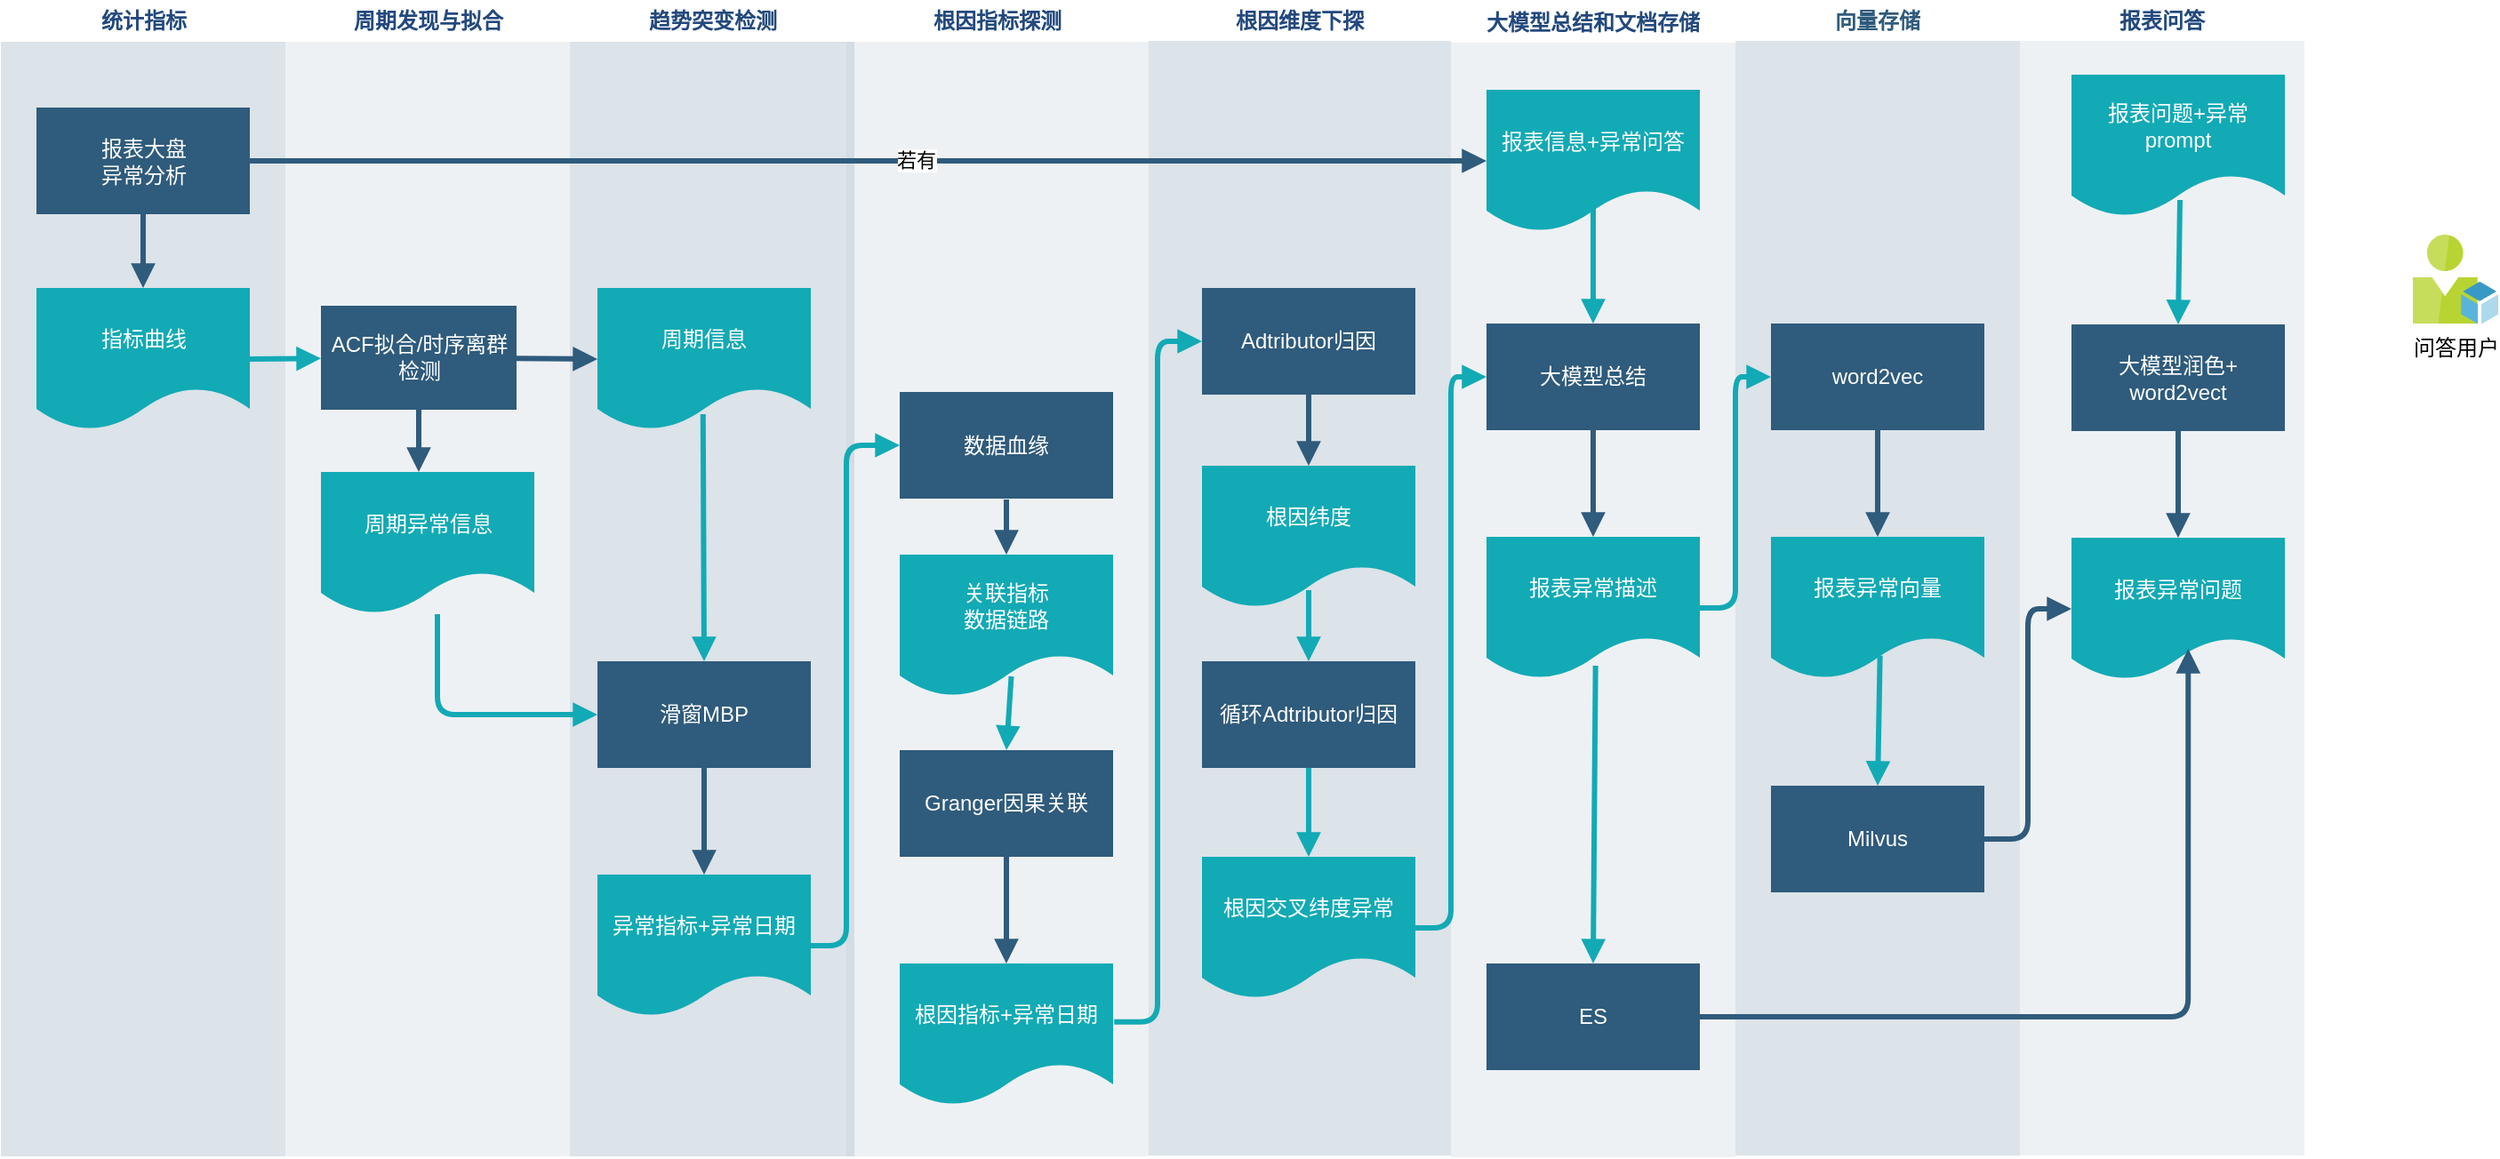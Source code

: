 <mxfile version="24.4.0" type="github">
  <diagram id="07fea595-8f29-1299-0266-81d95cde20df" name="Page-1">
    <mxGraphModel dx="882" dy="822" grid="1" gridSize="10" guides="1" tooltips="1" connect="1" arrows="1" fold="1" page="1" pageScale="1" pageWidth="1169" pageHeight="827" background="#ffffff" math="0" shadow="0">
      <root>
        <mxCell id="0" />
        <mxCell id="1" parent="0" />
        <mxCell id="170" value="&lt;font color=&quot;#23497d&quot;&gt;统计指标&lt;/font&gt;" style="swimlane;whiteSpace=wrap;fillColor=none;swimlaneFillColor=#BAC8D3;fontColor=#2F5B7C;fontFamily=Tahoma;html=1;strokeColor=none;opacity=50;" parent="1" vertex="1">
          <mxGeometry x="24.5" y="88.5" width="160" height="650" as="geometry">
            <mxRectangle x="20" y="20" width="80" height="23" as="alternateBounds" />
          </mxGeometry>
        </mxCell>
        <mxCell id="171" value="报表大盘&lt;div&gt;异常分析&lt;/div&gt;" style="whiteSpace=wrap;shadow=0;fontColor=#FFFFFF;fontFamily=Helvetica;fontStyle=0;html=1;fontSize=12;plain-purple;strokeColor=none;fillColor=#2f5b7c;gradientColor=none;spacing=6;verticalAlign=middle;" parent="170" vertex="1">
          <mxGeometry x="20" y="60" width="120" height="60" as="geometry" />
        </mxCell>
        <mxCell id="kB9sU5k_vF1AV_SdbhMd-239" value="指标曲线" style="shape=document;whiteSpace=wrap;verticalAlign=middle;strokeColor=none;fillColor=#12aab5;shadow=0;fontColor=#FFFFFF;fontFamily=Helvetica;fontStyle=0;html=1;fontSize=12;spacing=6;spacingBottom=22;" vertex="1" parent="170">
          <mxGeometry x="20" y="161.5" width="120" height="80" as="geometry" />
        </mxCell>
        <mxCell id="kB9sU5k_vF1AV_SdbhMd-288" value="" style="strokeColor=#2F5B7C;strokeWidth=3;html=1;endArrow=block;endFill=1;exitX=0.5;exitY=1;exitDx=0;exitDy=0;entryX=0.5;entryY=0;entryDx=0;entryDy=0;" edge="1" parent="170" source="171" target="kB9sU5k_vF1AV_SdbhMd-239">
          <mxGeometry x="300" y="195" width="100" height="100" as="geometry">
            <mxPoint x="150.5" y="211.5" as="sourcePoint" />
            <mxPoint x="190.5" y="211.5" as="targetPoint" />
          </mxGeometry>
        </mxCell>
        <mxCell id="176" value="&lt;font color=&quot;#23497d&quot;&gt;大模型总结和文档存储&lt;/font&gt;" style="swimlane;whiteSpace=wrap;fillColor=none;swimlaneFillColor=#BAC8D3;fontColor=#2F5B7C;fontFamily=Tahoma;html=1;strokeColor=none;opacity=25;" parent="1" vertex="1">
          <mxGeometry x="840" y="89" width="160" height="650" as="geometry">
            <mxRectangle x="20" y="20" width="80" height="23" as="alternateBounds" />
          </mxGeometry>
        </mxCell>
        <mxCell id="kB9sU5k_vF1AV_SdbhMd-253" value="ES" style="whiteSpace=wrap;strokeColor=none;fillColor=#2f5b7c;shadow=0;fontColor=#FFFFFF;fontFamily=Helvetica;fontStyle=0;html=1;fontSize=12;spacing=6;verticalAlign=middle;" vertex="1" parent="176">
          <mxGeometry x="20" y="541" width="120" height="60" as="geometry" />
        </mxCell>
        <mxCell id="198" value="大模型总结" style="whiteSpace=wrap;strokeColor=none;fillColor=#2f5b7c;shadow=0;fontColor=#FFFFFF;fontFamily=Helvetica;fontStyle=0;html=1;fontSize=12;spacing=6;verticalAlign=middle;" parent="176" vertex="1">
          <mxGeometry x="20" y="181" width="120" height="60" as="geometry" />
        </mxCell>
        <mxCell id="177" value="报表信息+异常问答" style="shape=document;whiteSpace=wrap;verticalAlign=middle;strokeColor=none;fillColor=#12aab5;shadow=0;fontColor=#FFFFFF;fontFamily=Helvetica;fontStyle=0;html=1;fontSize=12;spacing=6;spacingBottom=22;" parent="176" vertex="1">
          <mxGeometry x="20" y="49.5" width="120" height="80" as="geometry" />
        </mxCell>
        <mxCell id="kB9sU5k_vF1AV_SdbhMd-259" value="" style="strokeColor=#12AAB5;strokeWidth=3;html=1;endArrow=block;endFill=1;" edge="1" parent="176" target="198">
          <mxGeometry x="124.5" y="89.5" width="100" height="100" as="geometry">
            <mxPoint x="80" y="111" as="sourcePoint" />
            <mxPoint x="226" y="-68" as="targetPoint" />
          </mxGeometry>
        </mxCell>
        <mxCell id="kB9sU5k_vF1AV_SdbhMd-260" value="报表异常描述" style="shape=document;whiteSpace=wrap;verticalAlign=middle;strokeColor=none;fillColor=#12aab5;shadow=0;fontColor=#FFFFFF;fontFamily=Helvetica;fontStyle=0;html=1;fontSize=12;spacing=6;spacingBottom=22;" vertex="1" parent="176">
          <mxGeometry x="20" y="301" width="120" height="80" as="geometry" />
        </mxCell>
        <mxCell id="kB9sU5k_vF1AV_SdbhMd-261" value="" style="strokeColor=#12AAB5;strokeWidth=3;html=1;endArrow=block;endFill=1;exitX=0.511;exitY=0.906;exitDx=0;exitDy=0;entryX=0.5;entryY=0;entryDx=0;entryDy=0;exitPerimeter=0;" edge="1" parent="176" source="kB9sU5k_vF1AV_SdbhMd-260" target="kB9sU5k_vF1AV_SdbhMd-253">
          <mxGeometry x="124.5" y="89.5" width="100" height="100" as="geometry">
            <mxPoint x="-20" y="531" as="sourcePoint" />
            <mxPoint x="36" y="392" as="targetPoint" />
          </mxGeometry>
        </mxCell>
        <mxCell id="200" value="" style="edgeStyle=segmentEdgeStyle;strokeColor=#2F5B7C;strokeWidth=3;html=1;endArrow=block;endFill=1;entryX=0.5;entryY=0;entryDx=0;entryDy=0;" parent="176" source="198" target="kB9sU5k_vF1AV_SdbhMd-260" edge="1">
          <mxGeometry width="100" height="100" relative="1" as="geometry">
            <mxPoint x="174.5" y="569.5" as="sourcePoint" />
            <mxPoint x="274.5" y="469.5" as="targetPoint" />
          </mxGeometry>
        </mxCell>
        <mxCell id="180" value="&lt;font color=&quot;#23497d&quot;&gt;根因维度下探&lt;/font&gt;" style="swimlane;whiteSpace=wrap;fillColor=none;swimlaneFillColor=#BAC8D3;fontColor=#2F5B7C;fontFamily=Tahoma;html=1;strokeColor=none;opacity=50;" parent="1" vertex="1">
          <mxGeometry x="670" y="88" width="170" height="650" as="geometry">
            <mxRectangle x="20" y="20" width="80" height="23" as="alternateBounds" />
          </mxGeometry>
        </mxCell>
        <mxCell id="182" value="Adtributor归因" style="whiteSpace=wrap;strokeColor=none;fillColor=#2f5b7c;shadow=0;fontColor=#FFFFFF;fontFamily=Helvetica;fontStyle=0;html=1;fontSize=12;spacing=6;verticalAlign=middle;" parent="180" vertex="1">
          <mxGeometry x="30" y="162" width="120" height="60" as="geometry" />
        </mxCell>
        <mxCell id="kB9sU5k_vF1AV_SdbhMd-230" value="循环Adtributor归因" style="whiteSpace=wrap;fillColor=#2f5b7c;strokeColor=none;shadow=0;fontColor=#FFFFFF;fontFamily=Helvetica;fontStyle=0;html=1;fontSize=12;spacing=6;verticalAlign=middle;" vertex="1" parent="180">
          <mxGeometry x="30" y="372" width="120" height="60" as="geometry" />
        </mxCell>
        <mxCell id="kB9sU5k_vF1AV_SdbhMd-234" value="根因交叉纬度异常" style="shape=document;whiteSpace=wrap;strokeColor=none;fillColor=#12aab5;shadow=0;fontColor=#FFFFFF;fontFamily=Helvetica;fontStyle=0;html=1;fontSize=12;verticalAlign=middle;spacing=6;spacingBottom=22;" vertex="1" parent="180">
          <mxGeometry x="30" y="482" width="120" height="80" as="geometry" />
        </mxCell>
        <mxCell id="kB9sU5k_vF1AV_SdbhMd-235" value="" style="strokeColor=#12AAB5;strokeWidth=3;html=1;endArrow=block;endFill=1;entryX=0.5;entryY=0;entryDx=0;entryDy=0;exitX=0.5;exitY=1;exitDx=0;exitDy=0;" edge="1" parent="180" source="kB9sU5k_vF1AV_SdbhMd-230" target="kB9sU5k_vF1AV_SdbhMd-234">
          <mxGeometry width="100" height="100" relative="1" as="geometry">
            <mxPoint x="-100" y="435.5" as="sourcePoint" />
            <mxPoint x="-100" y="482.5" as="targetPoint" />
          </mxGeometry>
        </mxCell>
        <mxCell id="kB9sU5k_vF1AV_SdbhMd-246" value="根因纬度" style="shape=document;whiteSpace=wrap;strokeColor=none;fillColor=#12aab5;shadow=0;fontColor=#FFFFFF;fontFamily=Helvetica;fontStyle=0;html=1;fontSize=12;verticalAlign=middle;spacing=6;spacingBottom=22;" vertex="1" parent="180">
          <mxGeometry x="30" y="262" width="120" height="80" as="geometry" />
        </mxCell>
        <mxCell id="kB9sU5k_vF1AV_SdbhMd-257" value="" style="strokeColor=#2F5B7C;strokeWidth=3;html=1;endArrow=block;endFill=1;exitX=0.5;exitY=1;exitDx=0;exitDy=0;entryX=0.5;entryY=0;entryDx=0;entryDy=0;" edge="1" parent="180" source="182" target="kB9sU5k_vF1AV_SdbhMd-246">
          <mxGeometry x="-525.5" y="132" width="100" height="100" as="geometry">
            <mxPoint x="74.44" y="232" as="sourcePoint" />
            <mxPoint x="74.44" y="316.5" as="targetPoint" />
          </mxGeometry>
        </mxCell>
        <mxCell id="kB9sU5k_vF1AV_SdbhMd-265" value="" style="strokeColor=#12AAB5;strokeWidth=3;html=1;endArrow=block;endFill=1;entryX=0.5;entryY=0;entryDx=0;entryDy=0;" edge="1" parent="180" target="kB9sU5k_vF1AV_SdbhMd-230">
          <mxGeometry width="100" height="100" relative="1" as="geometry">
            <mxPoint x="90" y="332" as="sourcePoint" />
            <mxPoint x="-80" y="432.5" as="targetPoint" />
          </mxGeometry>
        </mxCell>
        <mxCell id="183" value="&lt;font color=&quot;#23497d&quot;&gt;周期发现与拟合&lt;/font&gt;" style="swimlane;whiteSpace=wrap;fillColor=none;swimlaneFillColor=#BAC8D3;fontColor=#2F5B7C;fontFamily=Tahoma;html=1;strokeColor=none;opacity=25;" parent="1" vertex="1">
          <mxGeometry x="184.5" y="88.5" width="160" height="650" as="geometry">
            <mxRectangle x="20" y="20" width="80" height="23" as="alternateBounds" />
          </mxGeometry>
        </mxCell>
        <mxCell id="184" value="ACF拟合/时序离群检测" style="whiteSpace=wrap;shadow=0;fontColor=#FFFFFF;fontFamily=Helvetica;fontStyle=0;html=1;fontSize=12;plain-purple;strokeColor=none;fillColor=#2f5b7c;gradientColor=none;spacing=6;verticalAlign=middle;" parent="183" vertex="1">
          <mxGeometry x="20" y="171.5" width="110" height="58.5" as="geometry" />
        </mxCell>
        <mxCell id="185" value="周期异常信息" style="shape=document;whiteSpace=wrap;verticalAlign=middle;strokeColor=none;fillColor=#12aab5;shadow=0;fontColor=#FFFFFF;fontFamily=Helvetica;fontStyle=0;html=1;fontSize=12;spacing=6;spacingBottom=22;" parent="183" vertex="1">
          <mxGeometry x="20" y="265" width="120" height="80" as="geometry" />
        </mxCell>
        <mxCell id="186" value="" style="edgeStyle=segmentEdgeStyle;strokeColor=#2F5B7C;strokeWidth=3;html=1;endArrow=block;endFill=1;" parent="183" source="184" target="185" edge="1">
          <mxGeometry width="100" height="100" relative="1" as="geometry">
            <mxPoint x="-10" y="100" as="sourcePoint" />
            <mxPoint x="90" y="175" as="targetPoint" />
          </mxGeometry>
        </mxCell>
        <mxCell id="187" value="&lt;font color=&quot;#23497d&quot;&gt;趋势突变检测&lt;/font&gt;" style="swimlane;whiteSpace=wrap;fillColor=none;swimlaneFillColor=#BAC8D3;fontColor=#2F5B7C;fontFamily=Tahoma;html=1;strokeColor=none;opacity=50;" parent="1" vertex="1">
          <mxGeometry x="344.5" y="88.5" width="160" height="650" as="geometry">
            <mxRectangle x="20" y="20" width="80" height="23" as="alternateBounds" />
          </mxGeometry>
        </mxCell>
        <mxCell id="190" value="异常指标+异常日期" style="shape=document;whiteSpace=wrap;strokeColor=none;fillColor=#12aab5;shadow=0;fontColor=#FFFFFF;fontFamily=Helvetica;fontStyle=0;html=1;fontSize=12;verticalAlign=middle;spacing=6;spacingBottom=22;" parent="187" vertex="1">
          <mxGeometry x="15.5" y="491.5" width="120" height="80" as="geometry" />
        </mxCell>
        <mxCell id="192" value="" style="strokeColor=#12AAB5;strokeWidth=3;html=1;endArrow=block;endFill=1;exitX=0.495;exitY=0.888;exitDx=0;exitDy=0;exitPerimeter=0;entryX=0.5;entryY=0;entryDx=0;entryDy=0;" parent="187" source="kB9sU5k_vF1AV_SdbhMd-220" target="kB9sU5k_vF1AV_SdbhMd-218" edge="1">
          <mxGeometry width="100" height="100" relative="1" as="geometry">
            <mxPoint x="-90" y="375" as="sourcePoint" />
            <mxPoint x="50" y="490" as="targetPoint" />
          </mxGeometry>
        </mxCell>
        <mxCell id="kB9sU5k_vF1AV_SdbhMd-218" value="滑窗MBP" style="whiteSpace=wrap;strokeColor=none;fillColor=#2f5b7c;shadow=0;fontColor=#FFFFFF;fontFamily=Helvetica;fontStyle=0;html=1;fontSize=12;spacing=6;verticalAlign=middle;" vertex="1" parent="187">
          <mxGeometry x="15.5" y="371.5" width="120" height="60" as="geometry" />
        </mxCell>
        <mxCell id="kB9sU5k_vF1AV_SdbhMd-220" value="周期信息" style="shape=document;whiteSpace=wrap;verticalAlign=middle;strokeColor=none;fillColor=#12aab5;shadow=0;fontColor=#FFFFFF;fontFamily=Helvetica;fontStyle=0;html=1;fontSize=12;spacing=6;spacingBottom=22;" vertex="1" parent="187">
          <mxGeometry x="15.5" y="161.5" width="120" height="80" as="geometry" />
        </mxCell>
        <mxCell id="kB9sU5k_vF1AV_SdbhMd-238" value="" style="strokeColor=#2F5B7C;strokeWidth=3;html=1;endArrow=block;endFill=1;exitX=0.5;exitY=1;exitDx=0;exitDy=0;entryX=0.5;entryY=0;entryDx=0;entryDy=0;" edge="1" parent="187" source="kB9sU5k_vF1AV_SdbhMd-218" target="190">
          <mxGeometry width="100" height="100" relative="1" as="geometry">
            <mxPoint x="84.94" y="441.5" as="sourcePoint" />
            <mxPoint x="85.5" y="491.5" as="targetPoint" />
          </mxGeometry>
        </mxCell>
        <mxCell id="193" value="&lt;font color=&quot;#23497d&quot;&gt;根因指标探测&lt;/font&gt;" style="swimlane;whiteSpace=wrap;fillColor=none;swimlaneFillColor=#BAC8D3;fontColor=#2F5B7C;fontFamily=Tahoma;html=1;strokeColor=none;opacity=25;" parent="1" vertex="1">
          <mxGeometry x="500" y="88.5" width="170" height="650" as="geometry">
            <mxRectangle x="20" y="20" width="80" height="23" as="alternateBounds" />
          </mxGeometry>
        </mxCell>
        <mxCell id="195" value="数据血缘" style="whiteSpace=wrap;strokeColor=none;fillColor=#2f5b7c;shadow=0;fontColor=#FFFFFF;fontFamily=Helvetica;fontStyle=0;html=1;fontSize=12;spacing=6;verticalAlign=middle;" parent="193" vertex="1">
          <mxGeometry x="30" y="220" width="120" height="60" as="geometry" />
        </mxCell>
        <mxCell id="181" value="Granger因果关联" style="whiteSpace=wrap;fillColor=#2f5b7c;strokeColor=none;shadow=0;fontColor=#FFFFFF;fontFamily=Helvetica;fontStyle=0;html=1;fontSize=12;spacing=6;verticalAlign=middle;" parent="193" vertex="1">
          <mxGeometry x="30" y="421.5" width="120" height="60" as="geometry" />
        </mxCell>
        <mxCell id="211" value="" style="strokeColor=#2F5B7C;strokeWidth=3;html=1;endArrow=block;endFill=1;entryX=0.5;entryY=0;entryDx=0;entryDy=0;" parent="193" target="kB9sU5k_vF1AV_SdbhMd-263" edge="1">
          <mxGeometry x="144.5" y="220" width="100" height="100" as="geometry">
            <mxPoint x="90" y="280.5" as="sourcePoint" />
            <mxPoint x="244.5" y="250" as="targetPoint" />
          </mxGeometry>
        </mxCell>
        <mxCell id="kB9sU5k_vF1AV_SdbhMd-226" value="根因指标+异常日期" style="shape=document;whiteSpace=wrap;strokeColor=none;fillColor=#12aab5;shadow=0;fontColor=#FFFFFF;fontFamily=Helvetica;fontStyle=0;html=1;fontSize=12;verticalAlign=middle;spacing=6;spacingBottom=22;" vertex="1" parent="193">
          <mxGeometry x="30" y="541.5" width="120" height="80" as="geometry" />
        </mxCell>
        <mxCell id="kB9sU5k_vF1AV_SdbhMd-262" value="" style="strokeColor=#2F5B7C;strokeWidth=3;html=1;endArrow=block;endFill=1;exitX=0.5;exitY=1;exitDx=0;exitDy=0;entryX=0.5;entryY=0;entryDx=0;entryDy=0;" edge="1" parent="193" source="181" target="kB9sU5k_vF1AV_SdbhMd-226">
          <mxGeometry x="-355.5" y="131.5" width="100" height="100" as="geometry">
            <mxPoint x="100" y="290.5" as="sourcePoint" />
            <mxPoint x="100" y="375" as="targetPoint" />
          </mxGeometry>
        </mxCell>
        <mxCell id="kB9sU5k_vF1AV_SdbhMd-263" value="关联指标&lt;div&gt;数据链路&lt;/div&gt;" style="shape=document;whiteSpace=wrap;verticalAlign=middle;strokeColor=none;fillColor=#12aab5;shadow=0;fontColor=#FFFFFF;fontFamily=Helvetica;fontStyle=0;html=1;fontSize=12;spacing=6;spacingBottom=22;" vertex="1" parent="193">
          <mxGeometry x="30" y="311.5" width="120" height="80" as="geometry" />
        </mxCell>
        <mxCell id="kB9sU5k_vF1AV_SdbhMd-264" value="" style="strokeColor=#12AAB5;strokeWidth=3;html=1;endArrow=block;endFill=1;exitX=0.523;exitY=0.856;exitDx=0;exitDy=0;exitPerimeter=0;entryX=0.5;entryY=0;entryDx=0;entryDy=0;" edge="1" parent="193" source="kB9sU5k_vF1AV_SdbhMd-263" target="181">
          <mxGeometry width="100" height="100" relative="1" as="geometry">
            <mxPoint x="-60.5" y="243" as="sourcePoint" />
            <mxPoint x="-59.5" y="382" as="targetPoint" />
          </mxGeometry>
        </mxCell>
        <mxCell id="196" value="向量存储" style="swimlane;whiteSpace=wrap;fillColor=none;swimlaneFillColor=#BAC8D3;fontColor=#2F5B7C;fontFamily=Tahoma;html=1;strokeColor=none;opacity=50;" parent="1" vertex="1">
          <mxGeometry x="1000" y="88" width="160" height="650" as="geometry">
            <mxRectangle x="20" y="20" width="80" height="23" as="alternateBounds" />
          </mxGeometry>
        </mxCell>
        <mxCell id="kB9sU5k_vF1AV_SdbhMd-276" value="word2vec" style="whiteSpace=wrap;strokeColor=none;fillColor=#2f5b7c;shadow=0;fontColor=#FFFFFF;fontFamily=Helvetica;fontStyle=0;html=1;fontSize=12;spacing=6;verticalAlign=middle;" vertex="1" parent="196">
          <mxGeometry x="20" y="182" width="120" height="60" as="geometry" />
        </mxCell>
        <mxCell id="kB9sU5k_vF1AV_SdbhMd-293" value="报表异常向量" style="shape=document;whiteSpace=wrap;verticalAlign=middle;strokeColor=none;fillColor=#12aab5;shadow=0;fontColor=#FFFFFF;fontFamily=Helvetica;fontStyle=0;html=1;fontSize=12;spacing=6;spacingBottom=22;" vertex="1" parent="196">
          <mxGeometry x="20" y="302" width="120" height="80" as="geometry" />
        </mxCell>
        <mxCell id="kB9sU5k_vF1AV_SdbhMd-295" value="" style="strokeColor=#2F5B7C;strokeWidth=3;html=1;endArrow=block;endFill=1;entryX=0.5;entryY=0;entryDx=0;entryDy=0;exitX=0.5;exitY=1;exitDx=0;exitDy=0;" edge="1" parent="196" source="kB9sU5k_vF1AV_SdbhMd-276" target="kB9sU5k_vF1AV_SdbhMd-293">
          <mxGeometry width="100" height="100" relative="1" as="geometry">
            <mxPoint x="90" y="242" as="sourcePoint" />
            <mxPoint x="-70" y="312" as="targetPoint" />
          </mxGeometry>
        </mxCell>
        <mxCell id="kB9sU5k_vF1AV_SdbhMd-296" value="Milvus" style="whiteSpace=wrap;strokeColor=none;fillColor=#2f5b7c;shadow=0;fontColor=#FFFFFF;fontFamily=Helvetica;fontStyle=0;html=1;fontSize=12;spacing=6;verticalAlign=middle;" vertex="1" parent="196">
          <mxGeometry x="20" y="442" width="120" height="60" as="geometry" />
        </mxCell>
        <mxCell id="kB9sU5k_vF1AV_SdbhMd-297" value="" style="strokeColor=#12AAB5;strokeWidth=3;html=1;endArrow=block;endFill=1;exitX=0.511;exitY=0.836;exitDx=0;exitDy=0;entryX=0.5;entryY=0;entryDx=0;entryDy=0;exitPerimeter=0;" edge="1" parent="196" source="kB9sU5k_vF1AV_SdbhMd-293" target="kB9sU5k_vF1AV_SdbhMd-296">
          <mxGeometry x="-875.5" y="1.5" width="100" height="100" as="geometry">
            <mxPoint x="-69" y="384" as="sourcePoint" />
            <mxPoint x="-70" y="452" as="targetPoint" />
          </mxGeometry>
        </mxCell>
        <mxCell id="205" value="" style="edgeStyle=segmentEdgeStyle;strokeColor=#12AAB5;strokeWidth=3;html=1;endArrow=block;endFill=1;entryX=0;entryY=0.5;entryDx=0;entryDy=0;" parent="1" source="185" target="kB9sU5k_vF1AV_SdbhMd-218" edge="1">
          <mxGeometry x="234.5" y="433.5" width="100" height="100" as="geometry">
            <mxPoint x="384.5" y="818.5" as="sourcePoint" />
            <mxPoint x="300" y="570" as="targetPoint" />
            <Array as="points">
              <mxPoint x="270" y="490" />
            </Array>
          </mxGeometry>
        </mxCell>
        <mxCell id="207" value="" style="strokeColor=#2F5B7C;strokeWidth=3;html=1;endArrow=block;endFill=1;entryX=0;entryY=0.5;entryDx=0;entryDy=0;" parent="1" source="184" target="kB9sU5k_vF1AV_SdbhMd-220" edge="1">
          <mxGeometry x="324.5" y="283.5" width="100" height="100" as="geometry">
            <mxPoint x="454.5" y="298.5" as="sourcePoint" />
            <mxPoint x="450" y="320" as="targetPoint" />
          </mxGeometry>
        </mxCell>
        <mxCell id="208" value="" style="edgeStyle=segmentEdgeStyle;strokeColor=#12AAB5;strokeWidth=3;html=1;endArrow=block;endFill=1;exitX=1;exitY=0.5;exitDx=0;exitDy=0;entryX=0;entryY=0.5;entryDx=0;entryDy=0;" parent="1" source="190" target="195" edge="1">
          <mxGeometry x="484.5" y="178.5" width="100" height="100" as="geometry">
            <mxPoint x="484.5" y="178.556" as="sourcePoint" />
            <mxPoint x="544.5" y="148.5" as="targetPoint" />
            <Array as="points">
              <mxPoint x="500" y="339" />
            </Array>
          </mxGeometry>
        </mxCell>
        <mxCell id="kB9sU5k_vF1AV_SdbhMd-233" value="" style="strokeColor=#12AAB5;strokeWidth=3;html=1;endArrow=block;endFill=1;exitX=1.005;exitY=0.411;exitDx=0;exitDy=0;entryX=0;entryY=0.5;entryDx=0;entryDy=0;exitPerimeter=0;edgeStyle=orthogonalEdgeStyle;" edge="1" parent="1" source="kB9sU5k_vF1AV_SdbhMd-226" target="182">
          <mxGeometry x="484.5" y="178.5" width="100" height="100" as="geometry">
            <mxPoint x="660" y="591" as="sourcePoint" />
            <mxPoint x="700" y="400" as="targetPoint" />
          </mxGeometry>
        </mxCell>
        <mxCell id="kB9sU5k_vF1AV_SdbhMd-237" value="" style="strokeColor=#12AAB5;strokeWidth=3;html=1;endArrow=block;endFill=1;exitX=1;exitY=0.5;exitDx=0;exitDy=0;entryX=0;entryY=0.5;entryDx=0;entryDy=0;edgeStyle=orthogonalEdgeStyle;" edge="1" parent="1" source="kB9sU5k_vF1AV_SdbhMd-234" target="198">
          <mxGeometry x="964.5" y="178.5" width="100" height="100" as="geometry">
            <mxPoint x="975" y="189" as="sourcePoint" />
            <mxPoint x="1075" y="229" as="targetPoint" />
          </mxGeometry>
        </mxCell>
        <mxCell id="kB9sU5k_vF1AV_SdbhMd-274" value="&lt;font color=&quot;#23497d&quot;&gt;报表问答&lt;/font&gt;" style="swimlane;whiteSpace=wrap;fillColor=none;swimlaneFillColor=#BAC8D3;fontColor=#2F5B7C;fontFamily=Tahoma;html=1;strokeColor=none;opacity=25;" vertex="1" parent="1">
          <mxGeometry x="1160" y="88" width="160" height="650" as="geometry">
            <mxRectangle x="20" y="20" width="80" height="23" as="alternateBounds" />
          </mxGeometry>
        </mxCell>
        <mxCell id="kB9sU5k_vF1AV_SdbhMd-280" value="报表问题+异常prompt" style="shape=document;whiteSpace=wrap;verticalAlign=middle;strokeColor=none;fillColor=#12aab5;shadow=0;fontColor=#FFFFFF;fontFamily=Helvetica;fontStyle=0;html=1;fontSize=12;spacing=6;spacingBottom=22;" vertex="1" parent="kB9sU5k_vF1AV_SdbhMd-274">
          <mxGeometry x="29" y="42" width="120" height="80" as="geometry" />
        </mxCell>
        <mxCell id="kB9sU5k_vF1AV_SdbhMd-298" value="大模型润色+&lt;div&gt;word2vect&lt;/div&gt;" style="whiteSpace=wrap;strokeColor=none;fillColor=#2f5b7c;shadow=0;fontColor=#FFFFFF;fontFamily=Helvetica;fontStyle=0;html=1;fontSize=12;spacing=6;verticalAlign=middle;" vertex="1" parent="kB9sU5k_vF1AV_SdbhMd-274">
          <mxGeometry x="29" y="182.5" width="120" height="60" as="geometry" />
        </mxCell>
        <mxCell id="kB9sU5k_vF1AV_SdbhMd-304" value="报表异常问题" style="shape=document;whiteSpace=wrap;verticalAlign=middle;strokeColor=none;fillColor=#12aab5;shadow=0;fontColor=#FFFFFF;fontFamily=Helvetica;fontStyle=0;html=1;fontSize=12;spacing=6;spacingBottom=22;" vertex="1" parent="kB9sU5k_vF1AV_SdbhMd-274">
          <mxGeometry x="29" y="302.5" width="120" height="80" as="geometry" />
        </mxCell>
        <mxCell id="kB9sU5k_vF1AV_SdbhMd-305" value="" style="strokeColor=#2F5B7C;strokeWidth=3;html=1;endArrow=block;endFill=1;entryX=0.5;entryY=0;entryDx=0;entryDy=0;exitX=0.5;exitY=1;exitDx=0;exitDy=0;" edge="1" parent="kB9sU5k_vF1AV_SdbhMd-274" source="kB9sU5k_vF1AV_SdbhMd-298" target="kB9sU5k_vF1AV_SdbhMd-304">
          <mxGeometry width="100" height="100" relative="1" as="geometry">
            <mxPoint x="-60" y="252.5" as="sourcePoint" />
            <mxPoint x="-60" y="312.5" as="targetPoint" />
          </mxGeometry>
        </mxCell>
        <mxCell id="kB9sU5k_vF1AV_SdbhMd-284" value="问答用户" style="image;sketch=0;aspect=fixed;html=1;points=[];align=center;fontSize=12;image=img/lib/mscae/User_Resource.svg;" vertex="1" parent="1">
          <mxGeometry x="1381" y="220" width="48" height="50" as="geometry" />
        </mxCell>
        <mxCell id="kB9sU5k_vF1AV_SdbhMd-286" value="" style="strokeColor=#2F5B7C;strokeWidth=3;html=1;endArrow=block;endFill=1;entryX=0;entryY=0.5;entryDx=0;entryDy=0;" edge="1" parent="1" source="171" target="177">
          <mxGeometry x="324.5" y="283.5" width="100" height="100" as="geometry">
            <mxPoint x="170" y="180" as="sourcePoint" />
            <mxPoint x="226" y="180" as="targetPoint" />
          </mxGeometry>
        </mxCell>
        <mxCell id="kB9sU5k_vF1AV_SdbhMd-290" value="若有" style="edgeLabel;html=1;align=center;verticalAlign=middle;resizable=0;points=[];" vertex="1" connectable="0" parent="kB9sU5k_vF1AV_SdbhMd-286">
          <mxGeometry relative="1" as="geometry">
            <mxPoint x="26" y="-1" as="offset" />
          </mxGeometry>
        </mxCell>
        <mxCell id="kB9sU5k_vF1AV_SdbhMd-289" value="" style="strokeColor=#12AAB5;strokeWidth=3;html=1;endArrow=block;endFill=1;exitX=1;exitY=0.5;exitDx=0;exitDy=0;" edge="1" parent="1" source="kB9sU5k_vF1AV_SdbhMd-239" target="184">
          <mxGeometry width="100" height="100" relative="1" as="geometry">
            <mxPoint x="439.5" y="331.5" as="sourcePoint" />
            <mxPoint x="440.5" y="470.5" as="targetPoint" />
          </mxGeometry>
        </mxCell>
        <mxCell id="kB9sU5k_vF1AV_SdbhMd-292" value="" style="strokeColor=#12AAB5;strokeWidth=3;html=1;endArrow=block;endFill=1;exitX=1;exitY=0.5;exitDx=0;exitDy=0;entryX=0;entryY=0.5;entryDx=0;entryDy=0;edgeStyle=orthogonalEdgeStyle;" edge="1" parent="1" source="kB9sU5k_vF1AV_SdbhMd-260" target="kB9sU5k_vF1AV_SdbhMd-276">
          <mxGeometry x="124.5" y="89.5" width="100" height="100" as="geometry">
            <mxPoint x="931" y="472" as="sourcePoint" />
            <mxPoint x="930" y="540" as="targetPoint" />
          </mxGeometry>
        </mxCell>
        <mxCell id="kB9sU5k_vF1AV_SdbhMd-300" value="" style="strokeColor=#12AAB5;strokeWidth=3;html=1;endArrow=block;endFill=1;entryX=0.5;entryY=0;entryDx=0;entryDy=0;" edge="1" parent="1" target="kB9sU5k_vF1AV_SdbhMd-298">
          <mxGeometry x="124.5" y="89.5" width="100" height="100" as="geometry">
            <mxPoint x="1250" y="200.5" as="sourcePoint" />
            <mxPoint x="940" y="280.5" as="targetPoint" />
          </mxGeometry>
        </mxCell>
        <mxCell id="kB9sU5k_vF1AV_SdbhMd-306" value="" style="strokeColor=#2F5B7C;strokeWidth=3;html=1;endArrow=block;endFill=1;entryX=0;entryY=0.5;entryDx=0;entryDy=0;exitX=1;exitY=0.5;exitDx=0;exitDy=0;edgeStyle=orthogonalEdgeStyle;" edge="1" parent="1" source="kB9sU5k_vF1AV_SdbhMd-296" target="kB9sU5k_vF1AV_SdbhMd-304">
          <mxGeometry width="100" height="100" relative="1" as="geometry">
            <mxPoint x="1090" y="340" as="sourcePoint" />
            <mxPoint x="1090" y="400" as="targetPoint" />
          </mxGeometry>
        </mxCell>
        <mxCell id="kB9sU5k_vF1AV_SdbhMd-307" value="" style="strokeColor=#2F5B7C;strokeWidth=3;html=1;endArrow=block;endFill=1;entryX=0.547;entryY=0.781;entryDx=0;entryDy=0;exitX=1;exitY=0.5;exitDx=0;exitDy=0;entryPerimeter=0;edgeStyle=orthogonalEdgeStyle;" edge="1" parent="1" source="kB9sU5k_vF1AV_SdbhMd-253" target="kB9sU5k_vF1AV_SdbhMd-304">
          <mxGeometry width="100" height="100" relative="1" as="geometry">
            <mxPoint x="1150" y="570" as="sourcePoint" />
            <mxPoint x="1189" y="440" as="targetPoint" />
          </mxGeometry>
        </mxCell>
      </root>
    </mxGraphModel>
  </diagram>
</mxfile>
